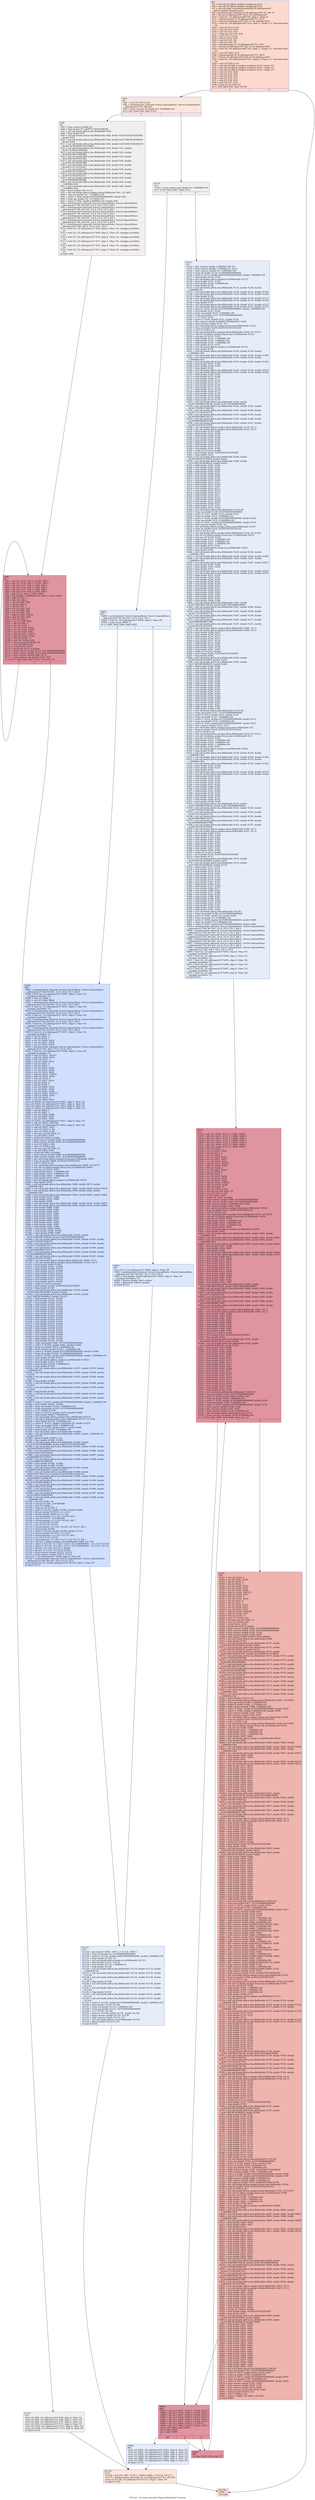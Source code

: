 digraph "CFG for '_Z12rpois_kernelP12hiprandStatePiid' function" {
	label="CFG for '_Z12rpois_kernelP12hiprandStatePiid' function";

	Node0x5f43d40 [shape=record,color="#3d50c3ff", style=filled, fillcolor="#f7ac8e70",label="{%4:\l  %5 = tail call i32 @llvm.amdgcn.workgroup.id.x()\l  %6 = tail call i32 @llvm.amdgcn.workgroup.id.y()\l  %7 = tail call align 4 dereferenceable(64) i8 addrspace(4)*\l... @llvm.amdgcn.dispatch.ptr()\l  %8 = getelementptr inbounds i8, i8 addrspace(4)* %7, i64 12\l  %9 = bitcast i8 addrspace(4)* %8 to i32 addrspace(4)*\l  %10 = load i32, i32 addrspace(4)* %9, align 4, !tbaa !4\l  %11 = getelementptr i8, i8 addrspace(4)* %7, i64 4\l  %12 = bitcast i8 addrspace(4)* %11 to i16 addrspace(4)*\l  %13 = load i16, i16 addrspace(4)* %12, align 4, !range !13, !invariant.load\l... !14\l  %14 = zext i16 %13 to i32\l  %15 = udiv i32 %10, %14\l  %16 = mul i32 %15, %14\l  %17 = icmp ugt i32 %10, %16\l  %18 = zext i1 %17 to i32\l  %19 = add i32 %15, %18\l  %20 = mul i32 %19, %6\l  %21 = add i32 %20, %5\l  %22 = getelementptr i8, i8 addrspace(4)* %7, i64 6\l  %23 = bitcast i8 addrspace(4)* %22 to i16 addrspace(4)*\l  %24 = load i16, i16 addrspace(4)* %23, align 2, !range !13, !invariant.load\l... !14\l  %25 = zext i16 %24 to i32\l  %26 = getelementptr i8, i8 addrspace(4)* %7, i64 8\l  %27 = bitcast i8 addrspace(4)* %26 to i16 addrspace(4)*\l  %28 = load i16, i16 addrspace(4)* %27, align 4, !range !13, !invariant.load\l... !14\l  %29 = zext i16 %28 to i32\l  %30 = tail call i32 @llvm.amdgcn.workitem.id.z(), !range !15\l  %31 = tail call i32 @llvm.amdgcn.workitem.id.y(), !range !15\l  %32 = tail call i32 @llvm.amdgcn.workitem.id.x(), !range !15\l  %33 = mul i32 %21, %29\l  %34 = add i32 %33, %30\l  %35 = mul i32 %34, %25\l  %36 = add i32 %35, %31\l  %37 = mul i32 %36, %14\l  %38 = add i32 %37, %32\l  %39 = icmp slt i32 %38, %2\l  br i1 %39, label %40, label %1158\l|{<s0>T|<s1>F}}"];
	Node0x5f43d40:s0 -> Node0x5f45e00;
	Node0x5f43d40:s1 -> Node0x5f48480;
	Node0x5f45e00 [shape=record,color="#3d50c3ff", style=filled, fillcolor="#f3c7b170",label="{%40:\l40:                                               \l  %41 = sext i32 %38 to i64\l  %42 = getelementptr inbounds %struct.hiprandState, %struct.hiprandState\l... addrspace(1)* %0, i64 %41\l  %43 = fcmp contract olt double %3, 6.400000e+01\l  br i1 %43, label %44, label %119\l|{<s0>T|<s1>F}}"];
	Node0x5f45e00:s0 -> Node0x5f49170;
	Node0x5f45e00:s1 -> Node0x5f49200;
	Node0x5f49170 [shape=record,color="#3d50c3ff", style=filled, fillcolor="#e0dbd870",label="{%44:\l44:                                               \l  %45 = fneg contract double %3\l  %46 = fmul double %3, 0xBFF71547652B82FE\l  %47 = tail call double @llvm.rint.f64(double %46)\l  %48 = fneg double %47\l  %49 = tail call double @llvm.fma.f64(double %48, double 0x3FE62E42FEFA39EF,\l... double %45)\l  %50 = tail call double @llvm.fma.f64(double %48, double 0x3C7ABC9E3B39803F,\l... double %49)\l  %51 = tail call double @llvm.fma.f64(double %50, double 0x3E5ADE156A5DCB37,\l... double 0x3E928AF3FCA7AB0C)\l  %52 = tail call double @llvm.fma.f64(double %50, double %51, double\l... 0x3EC71DEE623FDE64)\l  %53 = tail call double @llvm.fma.f64(double %50, double %52, double\l... 0x3EFA01997C89E6B0)\l  %54 = tail call double @llvm.fma.f64(double %50, double %53, double\l... 0x3F2A01A014761F6E)\l  %55 = tail call double @llvm.fma.f64(double %50, double %54, double\l... 0x3F56C16C1852B7B0)\l  %56 = tail call double @llvm.fma.f64(double %50, double %55, double\l... 0x3F81111111122322)\l  %57 = tail call double @llvm.fma.f64(double %50, double %56, double\l... 0x3FA55555555502A1)\l  %58 = tail call double @llvm.fma.f64(double %50, double %57, double\l... 0x3FC5555555555511)\l  %59 = tail call double @llvm.fma.f64(double %50, double %58, double\l... 0x3FE000000000000B)\l  %60 = tail call double @llvm.fma.f64(double %50, double %59, double\l... 1.000000e+00)\l  %61 = tail call double @llvm.fma.f64(double %50, double %60, double\l... 1.000000e+00)\l  %62 = fptosi double %47 to i32\l  %63 = tail call double @llvm.amdgcn.ldexp.f64(double %61, i32 %62)\l  %64 = fcmp olt double %3, -1.024000e+03\l  %65 = select i1 %64, double 0x7FF0000000000000, double %63\l  %66 = fcmp ogt double %3, 1.075000e+03\l  %67 = select i1 %66, double 0.000000e+00, double %65\l  %68 = getelementptr inbounds %struct.hiprandState, %struct.hiprandState\l... addrspace(1)* %0, i64 %41, i32 0, i32 0, i32 5, i64 0\l  %69 = getelementptr inbounds %struct.hiprandState, %struct.hiprandState\l... addrspace(1)* %0, i64 %41, i32 0, i32 0, i32 5, i64 1\l  %70 = getelementptr inbounds %struct.hiprandState, %struct.hiprandState\l... addrspace(1)* %0, i64 %41, i32 0, i32 0, i32 5, i64 2\l  %71 = getelementptr inbounds %struct.hiprandState, %struct.hiprandState\l... addrspace(1)* %0, i64 %41, i32 0, i32 0, i32 5, i64 3\l  %72 = getelementptr inbounds %struct.hiprandState, %struct.hiprandState\l... addrspace(1)* %0, i64 %41, i32 0, i32 0, i32 5, i64 4\l  %73 = getelementptr inbounds %struct.hiprandState, %struct.hiprandState\l... addrspace(1)* %42, i64 0, i32 0, i32 0, i32 0\l  %74 = load i32, i32 addrspace(1)* %68, align 8, !tbaa !16, !amdgpu.noclobber\l... !14\l  %75 = load i32, i32 addrspace(1)* %69, align 4, !tbaa !16, !amdgpu.noclobber\l... !14\l  %76 = load i32, i32 addrspace(1)* %70, align 8, !tbaa !16, !amdgpu.noclobber\l... !14\l  %77 = load i32, i32 addrspace(1)* %71, align 4, !tbaa !16, !amdgpu.noclobber\l... !14\l  %78 = load i32, i32 addrspace(1)* %72, align 8, !tbaa !16, !amdgpu.noclobber\l... !14\l  %79 = load i32, i32 addrspace(1)* %73, align 8, !tbaa !20, !amdgpu.noclobber\l... !14\l  br label %80\l}"];
	Node0x5f49170 -> Node0x5f4c780;
	Node0x5f4c780 [shape=record,color="#b70d28ff", style=filled, fillcolor="#b70d2870",label="{%80:\l80:                                               \l  %81 = phi i32 [ %79, %44 ], [ %106, %80 ]\l  %82 = phi i32 [ %78, %44 ], [ %105, %80 ]\l  %83 = phi i32 [ %77, %44 ], [ %96, %80 ]\l  %84 = phi i32 [ %76, %44 ], [ %82, %80 ]\l  %85 = phi i32 [ %75, %44 ], [ %83, %80 ]\l  %86 = phi i32 [ %74, %44 ], [ %84, %80 ]\l  %87 = phi i32 [ 0, %44 ], [ %89, %80 ]\l  %88 = phi double [ 1.000000e+00, %44 ], [ %116, %80 ]\l  %89 = add i32 %87, 1\l  %90 = lshr i32 %86, 2\l  %91 = xor i32 %90, %86\l  %92 = shl i32 %82, 4\l  %93 = shl i32 %91, 1\l  %94 = xor i32 %92, %93\l  %95 = xor i32 %94, %82\l  %96 = xor i32 %95, %91\l  %97 = add i32 %81, 362437\l  %98 = add i32 %97, %96\l  %99 = lshr i32 %85, 2\l  %100 = xor i32 %99, %85\l  %101 = shl i32 %96, 4\l  %102 = shl i32 %100, 1\l  %103 = xor i32 %102, %101\l  %104 = xor i32 %103, %100\l  %105 = xor i32 %104, %96\l  %106 = add i32 %81, 724874\l  %107 = add i32 %105, %106\l  %108 = lshr i32 %107, 11\l  %109 = zext i32 %108 to i64\l  %110 = shl nuw nsw i64 %109, 32\l  %111 = zext i32 %98 to i64\l  %112 = or i64 %110, %111\l  %113 = uitofp i64 %112 to double\l  %114 = fmul contract double %113, 0x3CA0000000000000\l  %115 = fadd contract double %114, 0x3CA0000000000000\l  %116 = fmul contract double %88, %115\l  %117 = fcmp contract ogt double %116, %67\l  br i1 %117, label %80, label %118, !llvm.loop !25\l|{<s0>T|<s1>F}}"];
	Node0x5f4c780:s0 -> Node0x5f4c780;
	Node0x5f4c780:s1 -> Node0x5f4e040;
	Node0x5f4e040 [shape=record,color="#3d50c3ff", style=filled, fillcolor="#e0dbd870",label="{%118:\l118:                                              \l  store i32 %84, i32 addrspace(1)* %68, align 8, !tbaa !16\l  store i32 %83, i32 addrspace(1)* %69, align 4, !tbaa !16\l  store i32 %82, i32 addrspace(1)* %70, align 8, !tbaa !16\l  store i32 %96, i32 addrspace(1)* %71, align 4, !tbaa !16\l  store i32 %105, i32 addrspace(1)* %72, align 8, !tbaa !16\l  store i32 %106, i32 addrspace(1)* %73, align 8, !tbaa !20\l  br label %1155\l}"];
	Node0x5f4e040 -> Node0x5f4cea0;
	Node0x5f49200 [shape=record,color="#3d50c3ff", style=filled, fillcolor="#e0dbd870",label="{%119:\l119:                                              \l  %120 = fcmp contract ugt double %3, 4.000000e+03\l  br i1 %120, label %897, label %121\l|{<s0>T|<s1>F}}"];
	Node0x5f49200:s0 -> Node0x5f4ec70;
	Node0x5f49200:s1 -> Node0x5f4ed00;
	Node0x5f4ed00 [shape=record,color="#3d50c3ff", style=filled, fillcolor="#c7d7f070",label="{%121:\l121:                                              \l  %122 = fdiv contract double 3.360000e+00, %3\l  %123 = fsub contract double 7.670000e-01, %122\l  %124 = fmul contract double %3, 3.000000e+00\l  %125 = fcmp olt double %124, 0x1000000000000000\l  %126 = select i1 %125, double 0x4FF0000000000000, double 1.000000e+00\l  %127 = fmul double %124, %126\l  %128 = tail call double @llvm.amdgcn.rsq.f64(double %127)\l  %129 = fmul double %127, %128\l  %130 = fmul double %128, 5.000000e-01\l  %131 = fneg double %130\l  %132 = tail call double @llvm.fma.f64(double %131, double %129, double\l... 5.000000e-01)\l  %133 = tail call double @llvm.fma.f64(double %130, double %132, double %130)\l  %134 = tail call double @llvm.fma.f64(double %129, double %132, double %129)\l  %135 = fneg double %134\l  %136 = tail call double @llvm.fma.f64(double %135, double %134, double %127)\l  %137 = tail call double @llvm.fma.f64(double %136, double %133, double %134)\l  %138 = fneg double %137\l  %139 = tail call double @llvm.fma.f64(double %138, double %137, double %127)\l  %140 = tail call double @llvm.fma.f64(double %139, double %133, double %137)\l  %141 = select i1 %125, double 0x37F0000000000000, double 1.000000e+00\l  %142 = fmul double %141, %140\l  %143 = fcmp oeq double %127, 0.000000e+00\l  %144 = fcmp oeq double %127, 0x7FF0000000000000\l  %145 = or i1 %143, %144\l  %146 = select i1 %145, double %127, double %142\l  %147 = fdiv contract double 0x400921FB54442D18, %146\l  %148 = fmul contract double %147, %3\l  %149 = tail call double @llvm.amdgcn.frexp.mant.f64(double %123)\l  %150 = fcmp olt double %149, 0x3FE5555555555555\l  %151 = zext i1 %150 to i32\l  %152 = tail call double @llvm.amdgcn.ldexp.f64(double %149, i32 %151)\l  %153 = tail call i32 @llvm.amdgcn.frexp.exp.i32.f64(double %123)\l  %154 = sub nsw i32 %153, %151\l  %155 = fadd double %152, -1.000000e+00\l  %156 = fadd double %152, 1.000000e+00\l  %157 = fadd double %156, -1.000000e+00\l  %158 = fsub double %152, %157\l  %159 = tail call double @llvm.amdgcn.rcp.f64(double %156)\l  %160 = fneg double %156\l  %161 = tail call double @llvm.fma.f64(double %160, double %159, double\l... 1.000000e+00)\l  %162 = tail call double @llvm.fma.f64(double %161, double %159, double %159)\l  %163 = tail call double @llvm.fma.f64(double %160, double %162, double\l... 1.000000e+00)\l  %164 = tail call double @llvm.fma.f64(double %163, double %162, double %162)\l  %165 = fmul double %155, %164\l  %166 = fmul double %156, %165\l  %167 = fneg double %166\l  %168 = tail call double @llvm.fma.f64(double %165, double %156, double %167)\l  %169 = tail call double @llvm.fma.f64(double %165, double %158, double %168)\l  %170 = fadd double %166, %169\l  %171 = fsub double %170, %166\l  %172 = fsub double %169, %171\l  %173 = fsub double %155, %170\l  %174 = fsub double %155, %173\l  %175 = fsub double %174, %170\l  %176 = fsub double %175, %172\l  %177 = fadd double %173, %176\l  %178 = fmul double %164, %177\l  %179 = fadd double %165, %178\l  %180 = fsub double %179, %165\l  %181 = fsub double %178, %180\l  %182 = fmul double %179, %179\l  %183 = tail call double @llvm.fma.f64(double %182, double\l... 0x3FC3AB76BF559E2B, double 0x3FC385386B47B09A)\l  %184 = tail call double @llvm.fma.f64(double %182, double %183, double\l... 0x3FC7474DD7F4DF2E)\l  %185 = tail call double @llvm.fma.f64(double %182, double %184, double\l... 0x3FCC71C016291751)\l  %186 = tail call double @llvm.fma.f64(double %182, double %185, double\l... 0x3FD249249B27ACF1)\l  %187 = tail call double @llvm.fma.f64(double %182, double %186, double\l... 0x3FD99999998EF7B6)\l  %188 = tail call double @llvm.fma.f64(double %182, double %187, double\l... 0x3FE5555555555780)\l  %189 = tail call double @llvm.amdgcn.ldexp.f64(double %179, i32 1)\l  %190 = tail call double @llvm.amdgcn.ldexp.f64(double %181, i32 1)\l  %191 = fmul double %179, %182\l  %192 = fmul double %191, %188\l  %193 = fadd double %189, %192\l  %194 = fsub double %193, %189\l  %195 = fsub double %192, %194\l  %196 = fadd double %190, %195\l  %197 = fadd double %193, %196\l  %198 = fsub double %197, %193\l  %199 = fsub double %196, %198\l  %200 = sitofp i32 %154 to double\l  %201 = fmul double %200, 0x3FE62E42FEFA39EF\l  %202 = fneg double %201\l  %203 = tail call double @llvm.fma.f64(double %200, double\l... 0x3FE62E42FEFA39EF, double %202)\l  %204 = tail call double @llvm.fma.f64(double %200, double\l... 0x3C7ABC9E3B39803F, double %203)\l  %205 = fadd double %201, %204\l  %206 = fsub double %205, %201\l  %207 = fsub double %204, %206\l  %208 = fadd double %205, %197\l  %209 = fsub double %208, %205\l  %210 = fsub double %208, %209\l  %211 = fsub double %205, %210\l  %212 = fsub double %197, %209\l  %213 = fadd double %212, %211\l  %214 = fadd double %207, %199\l  %215 = fsub double %214, %207\l  %216 = fsub double %214, %215\l  %217 = fsub double %207, %216\l  %218 = fsub double %199, %215\l  %219 = fadd double %218, %217\l  %220 = fadd double %214, %213\l  %221 = fadd double %208, %220\l  %222 = fsub double %221, %208\l  %223 = fsub double %220, %222\l  %224 = fadd double %219, %223\l  %225 = fadd double %221, %224\l  %226 = tail call double @llvm.fabs.f64(double %123) #3\l  %227 = fcmp oeq double %226, 0x7FF0000000000000\l  %228 = select i1 %227, double %123, double %225\l  %229 = fcmp olt double %123, 0.000000e+00\l  %230 = select i1 %229, double 0x7FF8000000000000, double %228\l  %231 = fcmp oeq double %123, 0.000000e+00\l  %232 = select i1 %231, double 0xFFF0000000000000, double %230\l  %233 = fsub contract double %232, %3\l  %234 = tail call double @llvm.amdgcn.frexp.mant.f64(double %147)\l  %235 = fcmp olt double %234, 0x3FE5555555555555\l  %236 = zext i1 %235 to i32\l  %237 = tail call double @llvm.amdgcn.ldexp.f64(double %234, i32 %236)\l  %238 = tail call i32 @llvm.amdgcn.frexp.exp.i32.f64(double %147)\l  %239 = sub nsw i32 %238, %236\l  %240 = fadd double %237, -1.000000e+00\l  %241 = fadd double %237, 1.000000e+00\l  %242 = fadd double %241, -1.000000e+00\l  %243 = fsub double %237, %242\l  %244 = tail call double @llvm.amdgcn.rcp.f64(double %241)\l  %245 = fneg double %241\l  %246 = tail call double @llvm.fma.f64(double %245, double %244, double\l... 1.000000e+00)\l  %247 = tail call double @llvm.fma.f64(double %246, double %244, double %244)\l  %248 = tail call double @llvm.fma.f64(double %245, double %247, double\l... 1.000000e+00)\l  %249 = tail call double @llvm.fma.f64(double %248, double %247, double %247)\l  %250 = fmul double %240, %249\l  %251 = fmul double %241, %250\l  %252 = fneg double %251\l  %253 = tail call double @llvm.fma.f64(double %250, double %241, double %252)\l  %254 = tail call double @llvm.fma.f64(double %250, double %243, double %253)\l  %255 = fadd double %251, %254\l  %256 = fsub double %255, %251\l  %257 = fsub double %254, %256\l  %258 = fsub double %240, %255\l  %259 = fsub double %240, %258\l  %260 = fsub double %259, %255\l  %261 = fsub double %260, %257\l  %262 = fadd double %258, %261\l  %263 = fmul double %249, %262\l  %264 = fadd double %250, %263\l  %265 = fsub double %264, %250\l  %266 = fsub double %263, %265\l  %267 = fmul double %264, %264\l  %268 = tail call double @llvm.fma.f64(double %267, double\l... 0x3FC3AB76BF559E2B, double 0x3FC385386B47B09A)\l  %269 = tail call double @llvm.fma.f64(double %267, double %268, double\l... 0x3FC7474DD7F4DF2E)\l  %270 = tail call double @llvm.fma.f64(double %267, double %269, double\l... 0x3FCC71C016291751)\l  %271 = tail call double @llvm.fma.f64(double %267, double %270, double\l... 0x3FD249249B27ACF1)\l  %272 = tail call double @llvm.fma.f64(double %267, double %271, double\l... 0x3FD99999998EF7B6)\l  %273 = tail call double @llvm.fma.f64(double %267, double %272, double\l... 0x3FE5555555555780)\l  %274 = tail call double @llvm.amdgcn.ldexp.f64(double %264, i32 1)\l  %275 = tail call double @llvm.amdgcn.ldexp.f64(double %266, i32 1)\l  %276 = fmul double %264, %267\l  %277 = fmul double %276, %273\l  %278 = fadd double %274, %277\l  %279 = fsub double %278, %274\l  %280 = fsub double %277, %279\l  %281 = fadd double %275, %280\l  %282 = fadd double %278, %281\l  %283 = fsub double %282, %278\l  %284 = fsub double %281, %283\l  %285 = sitofp i32 %239 to double\l  %286 = fmul double %285, 0x3FE62E42FEFA39EF\l  %287 = fneg double %286\l  %288 = tail call double @llvm.fma.f64(double %285, double\l... 0x3FE62E42FEFA39EF, double %287)\l  %289 = tail call double @llvm.fma.f64(double %285, double\l... 0x3C7ABC9E3B39803F, double %288)\l  %290 = fadd double %286, %289\l  %291 = fsub double %290, %286\l  %292 = fsub double %289, %291\l  %293 = fadd double %290, %282\l  %294 = fsub double %293, %290\l  %295 = fsub double %293, %294\l  %296 = fsub double %290, %295\l  %297 = fsub double %282, %294\l  %298 = fadd double %297, %296\l  %299 = fadd double %292, %284\l  %300 = fsub double %299, %292\l  %301 = fsub double %299, %300\l  %302 = fsub double %292, %301\l  %303 = fsub double %284, %300\l  %304 = fadd double %303, %302\l  %305 = fadd double %299, %298\l  %306 = fadd double %293, %305\l  %307 = fsub double %306, %293\l  %308 = fsub double %305, %307\l  %309 = fadd double %304, %308\l  %310 = fadd double %306, %309\l  %311 = tail call double @llvm.fabs.f64(double %147) #3\l  %312 = fcmp oeq double %311, 0x7FF0000000000000\l  %313 = select i1 %312, double %147, double %310\l  %314 = fcmp olt double %147, 0.000000e+00\l  %315 = select i1 %314, double 0x7FF8000000000000, double %313\l  %316 = fcmp oeq double %147, 0.000000e+00\l  %317 = select i1 %316, double 0xFFF0000000000000, double %315\l  %318 = fsub contract double %233, %317\l  %319 = tail call double @llvm.amdgcn.frexp.mant.f64(double %3)\l  %320 = fcmp olt double %319, 0x3FE5555555555555\l  %321 = zext i1 %320 to i32\l  %322 = tail call double @llvm.amdgcn.ldexp.f64(double %319, i32 %321)\l  %323 = tail call i32 @llvm.amdgcn.frexp.exp.i32.f64(double %3)\l  %324 = sub nsw i32 %323, %321\l  %325 = fadd double %322, -1.000000e+00\l  %326 = fadd double %322, 1.000000e+00\l  %327 = fadd double %326, -1.000000e+00\l  %328 = fsub double %322, %327\l  %329 = tail call double @llvm.amdgcn.rcp.f64(double %326)\l  %330 = fneg double %326\l  %331 = tail call double @llvm.fma.f64(double %330, double %329, double\l... 1.000000e+00)\l  %332 = tail call double @llvm.fma.f64(double %331, double %329, double %329)\l  %333 = tail call double @llvm.fma.f64(double %330, double %332, double\l... 1.000000e+00)\l  %334 = tail call double @llvm.fma.f64(double %333, double %332, double %332)\l  %335 = fmul double %325, %334\l  %336 = fmul double %326, %335\l  %337 = fneg double %336\l  %338 = tail call double @llvm.fma.f64(double %335, double %326, double %337)\l  %339 = tail call double @llvm.fma.f64(double %335, double %328, double %338)\l  %340 = fadd double %336, %339\l  %341 = fsub double %340, %336\l  %342 = fsub double %339, %341\l  %343 = fsub double %325, %340\l  %344 = fsub double %325, %343\l  %345 = fsub double %344, %340\l  %346 = fsub double %345, %342\l  %347 = fadd double %343, %346\l  %348 = fmul double %334, %347\l  %349 = fadd double %335, %348\l  %350 = fsub double %349, %335\l  %351 = fsub double %348, %350\l  %352 = fmul double %349, %349\l  %353 = tail call double @llvm.fma.f64(double %352, double\l... 0x3FC3AB76BF559E2B, double 0x3FC385386B47B09A)\l  %354 = tail call double @llvm.fma.f64(double %352, double %353, double\l... 0x3FC7474DD7F4DF2E)\l  %355 = tail call double @llvm.fma.f64(double %352, double %354, double\l... 0x3FCC71C016291751)\l  %356 = tail call double @llvm.fma.f64(double %352, double %355, double\l... 0x3FD249249B27ACF1)\l  %357 = tail call double @llvm.fma.f64(double %352, double %356, double\l... 0x3FD99999998EF7B6)\l  %358 = tail call double @llvm.fma.f64(double %352, double %357, double\l... 0x3FE5555555555780)\l  %359 = tail call double @llvm.amdgcn.ldexp.f64(double %349, i32 1)\l  %360 = tail call double @llvm.amdgcn.ldexp.f64(double %351, i32 1)\l  %361 = fmul double %349, %352\l  %362 = fmul double %361, %358\l  %363 = fadd double %359, %362\l  %364 = fsub double %363, %359\l  %365 = fsub double %362, %364\l  %366 = fadd double %360, %365\l  %367 = fadd double %363, %366\l  %368 = fsub double %367, %363\l  %369 = fsub double %366, %368\l  %370 = sitofp i32 %324 to double\l  %371 = fmul double %370, 0x3FE62E42FEFA39EF\l  %372 = fneg double %371\l  %373 = tail call double @llvm.fma.f64(double %370, double\l... 0x3FE62E42FEFA39EF, double %372)\l  %374 = tail call double @llvm.fma.f64(double %370, double\l... 0x3C7ABC9E3B39803F, double %373)\l  %375 = fadd double %371, %374\l  %376 = fsub double %375, %371\l  %377 = fsub double %374, %376\l  %378 = fadd double %375, %367\l  %379 = fsub double %378, %375\l  %380 = fsub double %378, %379\l  %381 = fsub double %375, %380\l  %382 = fsub double %367, %379\l  %383 = fadd double %382, %381\l  %384 = fadd double %377, %369\l  %385 = fsub double %384, %377\l  %386 = fsub double %384, %385\l  %387 = fsub double %377, %386\l  %388 = fsub double %369, %385\l  %389 = fadd double %388, %387\l  %390 = fadd double %384, %383\l  %391 = fadd double %378, %390\l  %392 = fsub double %391, %378\l  %393 = fsub double %390, %392\l  %394 = fadd double %389, %393\l  %395 = fadd double %391, %394\l  %396 = tail call double @llvm.fabs.f64(double %3) #3\l  %397 = fcmp oeq double %396, 0x7FF0000000000000\l  %398 = select i1 %397, double %3, double %395\l  %399 = fcmp olt double %3, 0.000000e+00\l  %400 = select i1 %399, double 0x7FF8000000000000, double %398\l  %401 = fcmp oeq double %3, 0.000000e+00\l  %402 = select i1 %401, double 0xFFF0000000000000, double %400\l  %403 = getelementptr inbounds %struct.hiprandState, %struct.hiprandState\l... addrspace(1)* %0, i64 %41, i32 0, i32 0, i32 5, i64 0\l  %404 = getelementptr inbounds %struct.hiprandState, %struct.hiprandState\l... addrspace(1)* %0, i64 %41, i32 0, i32 0, i32 5, i64 1\l  %405 = getelementptr inbounds %struct.hiprandState, %struct.hiprandState\l... addrspace(1)* %0, i64 %41, i32 0, i32 0, i32 5, i64 2\l  %406 = getelementptr inbounds %struct.hiprandState, %struct.hiprandState\l... addrspace(1)* %0, i64 %41, i32 0, i32 0, i32 5, i64 3\l  %407 = getelementptr inbounds %struct.hiprandState, %struct.hiprandState\l... addrspace(1)* %0, i64 %41, i32 0, i32 0, i32 5, i64 4\l  %408 = getelementptr inbounds %struct.hiprandState, %struct.hiprandState\l... addrspace(1)* %42, i64 0, i32 0, i32 0, i32 0\l  %409 = load i32, i32 addrspace(1)* %403, align 8, !tbaa !16,\l... !amdgpu.noclobber !14\l  %410 = load i32, i32 addrspace(1)* %404, align 4, !tbaa !16,\l... !amdgpu.noclobber !14\l  %411 = load i32, i32 addrspace(1)* %405, align 8, !tbaa !16,\l... !amdgpu.noclobber !14\l  %412 = load i32, i32 addrspace(1)* %406, align 4, !tbaa !16,\l... !amdgpu.noclobber !14\l  %413 = load i32, i32 addrspace(1)* %407, align 8, !tbaa !16,\l... !amdgpu.noclobber !14\l  %414 = load i32, i32 addrspace(1)* %408, align 8, !tbaa !20,\l... !amdgpu.noclobber !14\l  br label %415\l}"];
	Node0x5f4ed00 -> Node0x5f5d5b0;
	Node0x5f5d5b0 [shape=record,color="#b70d28ff", style=filled, fillcolor="#b70d2870",label="{%415:\l415:                                              \l  %416 = phi i32 [ %414, %121 ], [ %887, %895 ]\l  %417 = phi i32 [ %413, %121 ], [ %888, %895 ]\l  %418 = phi i32 [ %412, %121 ], [ %889, %895 ]\l  %419 = phi i32 [ %411, %121 ], [ %890, %895 ]\l  %420 = phi i32 [ %410, %121 ], [ %891, %895 ]\l  %421 = phi i32 [ %409, %121 ], [ %892, %895 ]\l  %422 = phi i32 [ undef, %121 ], [ %894, %895 ]\l  %423 = lshr i32 %421, 2\l  %424 = xor i32 %423, %421\l  %425 = shl i32 %417, 4\l  %426 = shl i32 %424, 1\l  %427 = xor i32 %425, %426\l  %428 = xor i32 %427, %417\l  %429 = xor i32 %428, %424\l  %430 = add i32 %416, 362437\l  %431 = add i32 %430, %429\l  %432 = lshr i32 %420, 2\l  %433 = xor i32 %432, %420\l  %434 = shl i32 %429, 4\l  %435 = shl i32 %433, 1\l  %436 = xor i32 %435, %434\l  %437 = xor i32 %436, %433\l  %438 = xor i32 %437, %429\l  %439 = add i32 %416, 724874\l  %440 = add i32 %438, %439\l  %441 = lshr i32 %440, 11\l  %442 = zext i32 %441 to i64\l  %443 = shl nuw nsw i64 %442, 32\l  %444 = zext i32 %431 to i64\l  %445 = or i64 %443, %444\l  %446 = uitofp i64 %445 to double\l  %447 = fmul contract double %446, 0x3CA0000000000000\l  %448 = fadd contract double %447, 0x3CA0000000000000\l  %449 = fsub contract double 1.000000e+00, %448\l  %450 = fdiv contract double %449, %448\l  %451 = tail call double @llvm.amdgcn.frexp.mant.f64(double %450)\l  %452 = fcmp olt double %451, 0x3FE5555555555555\l  %453 = zext i1 %452 to i32\l  %454 = tail call double @llvm.amdgcn.ldexp.f64(double %451, i32 %453)\l  %455 = tail call i32 @llvm.amdgcn.frexp.exp.i32.f64(double %450)\l  %456 = sub nsw i32 %455, %453\l  %457 = fadd double %454, -1.000000e+00\l  %458 = fadd double %454, 1.000000e+00\l  %459 = fadd double %458, -1.000000e+00\l  %460 = fsub double %454, %459\l  %461 = tail call double @llvm.amdgcn.rcp.f64(double %458)\l  %462 = fneg double %458\l  %463 = tail call double @llvm.fma.f64(double %462, double %461, double\l... 1.000000e+00)\l  %464 = tail call double @llvm.fma.f64(double %463, double %461, double %461)\l  %465 = tail call double @llvm.fma.f64(double %462, double %464, double\l... 1.000000e+00)\l  %466 = tail call double @llvm.fma.f64(double %465, double %464, double %464)\l  %467 = fmul double %457, %466\l  %468 = fmul double %458, %467\l  %469 = fneg double %468\l  %470 = tail call double @llvm.fma.f64(double %467, double %458, double %469)\l  %471 = tail call double @llvm.fma.f64(double %467, double %460, double %470)\l  %472 = fadd double %468, %471\l  %473 = fsub double %472, %468\l  %474 = fsub double %471, %473\l  %475 = fsub double %457, %472\l  %476 = fsub double %457, %475\l  %477 = fsub double %476, %472\l  %478 = fsub double %477, %474\l  %479 = fadd double %475, %478\l  %480 = fmul double %466, %479\l  %481 = fadd double %467, %480\l  %482 = fsub double %481, %467\l  %483 = fsub double %480, %482\l  %484 = fmul double %481, %481\l  %485 = tail call double @llvm.fma.f64(double %484, double\l... 0x3FC3AB76BF559E2B, double 0x3FC385386B47B09A)\l  %486 = tail call double @llvm.fma.f64(double %484, double %485, double\l... 0x3FC7474DD7F4DF2E)\l  %487 = tail call double @llvm.fma.f64(double %484, double %486, double\l... 0x3FCC71C016291751)\l  %488 = tail call double @llvm.fma.f64(double %484, double %487, double\l... 0x3FD249249B27ACF1)\l  %489 = tail call double @llvm.fma.f64(double %484, double %488, double\l... 0x3FD99999998EF7B6)\l  %490 = tail call double @llvm.fma.f64(double %484, double %489, double\l... 0x3FE5555555555780)\l  %491 = tail call double @llvm.amdgcn.ldexp.f64(double %481, i32 1)\l  %492 = tail call double @llvm.amdgcn.ldexp.f64(double %483, i32 1)\l  %493 = fmul double %481, %484\l  %494 = fmul double %493, %490\l  %495 = fadd double %491, %494\l  %496 = fsub double %495, %491\l  %497 = fsub double %494, %496\l  %498 = fadd double %492, %497\l  %499 = fadd double %495, %498\l  %500 = fsub double %499, %495\l  %501 = fsub double %498, %500\l  %502 = sitofp i32 %456 to double\l  %503 = fmul double %502, 0x3FE62E42FEFA39EF\l  %504 = fneg double %503\l  %505 = tail call double @llvm.fma.f64(double %502, double\l... 0x3FE62E42FEFA39EF, double %504)\l  %506 = tail call double @llvm.fma.f64(double %502, double\l... 0x3C7ABC9E3B39803F, double %505)\l  %507 = fadd double %503, %506\l  %508 = fsub double %507, %503\l  %509 = fsub double %506, %508\l  %510 = fadd double %507, %499\l  %511 = fsub double %510, %507\l  %512 = fsub double %510, %511\l  %513 = fsub double %507, %512\l  %514 = fsub double %499, %511\l  %515 = fadd double %514, %513\l  %516 = fadd double %509, %501\l  %517 = fsub double %516, %509\l  %518 = fsub double %516, %517\l  %519 = fsub double %509, %518\l  %520 = fsub double %501, %517\l  %521 = fadd double %520, %519\l  %522 = fadd double %516, %515\l  %523 = fadd double %510, %522\l  %524 = fsub double %523, %510\l  %525 = fsub double %522, %524\l  %526 = fadd double %521, %525\l  %527 = fadd double %523, %526\l  %528 = tail call double @llvm.fabs.f64(double %450) #3\l  %529 = fcmp oeq double %528, 0x7FF0000000000000\l  %530 = select i1 %529, double %450, double %527\l  %531 = fcmp olt double %450, 0.000000e+00\l  %532 = select i1 %531, double 0x7FF8000000000000, double %530\l  %533 = fcmp oeq double %450, 0.000000e+00\l  %534 = select i1 %533, double 0xFFF0000000000000, double %532\l  %535 = fsub contract double %148, %534\l  %536 = fdiv contract double %535, %147\l  %537 = fadd contract double %536, 5.000000e-01\l  %538 = tail call double @llvm.floor.f64(double %537)\l  %539 = fcmp contract olt double %538, 0.000000e+00\l  br i1 %539, label %886, label %540, !llvm.loop !27\l|{<s0>T|<s1>F}}"];
	Node0x5f5d5b0:s0 -> Node0x5f64160;
	Node0x5f5d5b0:s1 -> Node0x5f641f0;
	Node0x5f641f0 [shape=record,color="#3d50c3ff", style=filled, fillcolor="#d8564670",label="{%540:\l540:                                              \l  %541 = lshr i32 %419, 2\l  %542 = xor i32 %541, %419\l  %543 = shl i32 %438, 4\l  %544 = shl i32 %542, 1\l  %545 = xor i32 %544, %543\l  %546 = xor i32 %545, %542\l  %547 = xor i32 %546, %438\l  %548 = add i32 %416, 1087311\l  %549 = add i32 %548, %547\l  %550 = lshr i32 %418, 2\l  %551 = xor i32 %550, %418\l  %552 = shl i32 %547, 4\l  %553 = shl i32 %551, 1\l  %554 = xor i32 %553, %552\l  %555 = xor i32 %554, %551\l  %556 = xor i32 %555, %547\l  %557 = add i32 %416, 1449748\l  %558 = add i32 %556, %557\l  %559 = lshr i32 %558, 11\l  %560 = zext i32 %559 to i64\l  %561 = shl nuw nsw i64 %560, 32\l  %562 = zext i32 %549 to i64\l  %563 = or i64 %561, %562\l  %564 = uitofp i64 %563 to double\l  %565 = fmul contract double %564, 0x3CA0000000000000\l  %566 = fadd contract double %565, 0x3CA0000000000000\l  %567 = fmul contract double %147, %536\l  %568 = fsub contract double %148, %567\l  %569 = fmul double %568, 0x3FF71547652B82FE\l  %570 = tail call double @llvm.rint.f64(double %569)\l  %571 = fneg double %570\l  %572 = tail call double @llvm.fma.f64(double %571, double\l... 0x3FE62E42FEFA39EF, double %568)\l  %573 = tail call double @llvm.fma.f64(double %571, double\l... 0x3C7ABC9E3B39803F, double %572)\l  %574 = tail call double @llvm.fma.f64(double %573, double\l... 0x3E5ADE156A5DCB37, double 0x3E928AF3FCA7AB0C)\l  %575 = tail call double @llvm.fma.f64(double %573, double %574, double\l... 0x3EC71DEE623FDE64)\l  %576 = tail call double @llvm.fma.f64(double %573, double %575, double\l... 0x3EFA01997C89E6B0)\l  %577 = tail call double @llvm.fma.f64(double %573, double %576, double\l... 0x3F2A01A014761F6E)\l  %578 = tail call double @llvm.fma.f64(double %573, double %577, double\l... 0x3F56C16C1852B7B0)\l  %579 = tail call double @llvm.fma.f64(double %573, double %578, double\l... 0x3F81111111122322)\l  %580 = tail call double @llvm.fma.f64(double %573, double %579, double\l... 0x3FA55555555502A1)\l  %581 = tail call double @llvm.fma.f64(double %573, double %580, double\l... 0x3FC5555555555511)\l  %582 = tail call double @llvm.fma.f64(double %573, double %581, double\l... 0x3FE000000000000B)\l  %583 = tail call double @llvm.fma.f64(double %573, double %582, double\l... 1.000000e+00)\l  %584 = tail call double @llvm.fma.f64(double %573, double %583, double\l... 1.000000e+00)\l  %585 = fptosi double %570 to i32\l  %586 = tail call double @llvm.amdgcn.ldexp.f64(double %584, i32 %585)\l  %587 = fcmp ogt double %568, 1.024000e+03\l  %588 = fcmp olt double %568, -1.075000e+03\l  %589 = fadd contract double %586, 1.000000e+00\l  %590 = select i1 %587, double 0x7FF0000000000000, double %589\l  %591 = select i1 %588, double 1.000000e+00, double %590\l  %592 = fmul contract double %591, %591\l  %593 = fdiv contract double %566, %592\l  %594 = tail call double @llvm.amdgcn.frexp.mant.f64(double %593)\l  %595 = fcmp olt double %594, 0x3FE5555555555555\l  %596 = zext i1 %595 to i32\l  %597 = tail call double @llvm.amdgcn.ldexp.f64(double %594, i32 %596)\l  %598 = tail call i32 @llvm.amdgcn.frexp.exp.i32.f64(double %593)\l  %599 = sub nsw i32 %598, %596\l  %600 = fadd double %597, -1.000000e+00\l  %601 = fadd double %597, 1.000000e+00\l  %602 = fadd double %601, -1.000000e+00\l  %603 = fsub double %597, %602\l  %604 = tail call double @llvm.amdgcn.rcp.f64(double %601)\l  %605 = fneg double %601\l  %606 = tail call double @llvm.fma.f64(double %605, double %604, double\l... 1.000000e+00)\l  %607 = tail call double @llvm.fma.f64(double %606, double %604, double %604)\l  %608 = tail call double @llvm.fma.f64(double %605, double %607, double\l... 1.000000e+00)\l  %609 = tail call double @llvm.fma.f64(double %608, double %607, double %607)\l  %610 = fmul double %600, %609\l  %611 = fmul double %601, %610\l  %612 = fneg double %611\l  %613 = tail call double @llvm.fma.f64(double %610, double %601, double %612)\l  %614 = tail call double @llvm.fma.f64(double %610, double %603, double %613)\l  %615 = fadd double %611, %614\l  %616 = fsub double %615, %611\l  %617 = fsub double %614, %616\l  %618 = fsub double %600, %615\l  %619 = fsub double %600, %618\l  %620 = fsub double %619, %615\l  %621 = fsub double %620, %617\l  %622 = fadd double %618, %621\l  %623 = fmul double %609, %622\l  %624 = fadd double %610, %623\l  %625 = fsub double %624, %610\l  %626 = fsub double %623, %625\l  %627 = fmul double %624, %624\l  %628 = tail call double @llvm.fma.f64(double %627, double\l... 0x3FC3AB76BF559E2B, double 0x3FC385386B47B09A)\l  %629 = tail call double @llvm.fma.f64(double %627, double %628, double\l... 0x3FC7474DD7F4DF2E)\l  %630 = tail call double @llvm.fma.f64(double %627, double %629, double\l... 0x3FCC71C016291751)\l  %631 = tail call double @llvm.fma.f64(double %627, double %630, double\l... 0x3FD249249B27ACF1)\l  %632 = tail call double @llvm.fma.f64(double %627, double %631, double\l... 0x3FD99999998EF7B6)\l  %633 = tail call double @llvm.fma.f64(double %627, double %632, double\l... 0x3FE5555555555780)\l  %634 = tail call double @llvm.amdgcn.ldexp.f64(double %624, i32 1)\l  %635 = tail call double @llvm.amdgcn.ldexp.f64(double %626, i32 1)\l  %636 = fmul double %624, %627\l  %637 = fmul double %636, %633\l  %638 = fadd double %634, %637\l  %639 = fsub double %638, %634\l  %640 = fsub double %637, %639\l  %641 = fadd double %635, %640\l  %642 = fadd double %638, %641\l  %643 = fsub double %642, %638\l  %644 = fsub double %641, %643\l  %645 = sitofp i32 %599 to double\l  %646 = fmul double %645, 0x3FE62E42FEFA39EF\l  %647 = fneg double %646\l  %648 = tail call double @llvm.fma.f64(double %645, double\l... 0x3FE62E42FEFA39EF, double %647)\l  %649 = tail call double @llvm.fma.f64(double %645, double\l... 0x3C7ABC9E3B39803F, double %648)\l  %650 = fadd double %646, %649\l  %651 = fsub double %650, %646\l  %652 = fsub double %649, %651\l  %653 = fadd double %650, %642\l  %654 = fsub double %653, %650\l  %655 = fsub double %653, %654\l  %656 = fsub double %650, %655\l  %657 = fsub double %642, %654\l  %658 = fadd double %657, %656\l  %659 = fadd double %652, %644\l  %660 = fsub double %659, %652\l  %661 = fsub double %659, %660\l  %662 = fsub double %652, %661\l  %663 = fsub double %644, %660\l  %664 = fadd double %663, %662\l  %665 = fadd double %659, %658\l  %666 = fadd double %653, %665\l  %667 = fsub double %666, %653\l  %668 = fsub double %665, %667\l  %669 = fadd double %664, %668\l  %670 = fadd double %666, %669\l  %671 = tail call double @llvm.fabs.f64(double %593) #3\l  %672 = fcmp oeq double %671, 0x7FF0000000000000\l  %673 = select i1 %672, double %593, double %670\l  %674 = fcmp oeq double %593, 0.000000e+00\l  %675 = select i1 %674, double 0xFFF0000000000000, double %673\l  %676 = fadd contract double %568, %675\l  %677 = fmul contract double %402, %538\l  %678 = fadd contract double %318, %677\l  %679 = fadd contract double %538, 1.000000e+00\l  %680 = fadd contract double %679, -1.000000e+00\l  %681 = fadd contract double %680, 8.000000e+00\l  %682 = fdiv contract double 0x3E8435508F3FAEEF, %681\l  %683 = fadd contract double %682, 0.000000e+00\l  %684 = fadd contract double %680, 7.000000e+00\l  %685 = fdiv contract double 0x3EE4F0514E4E324F, %684\l  %686 = fadd contract double %685, %683\l  %687 = fadd contract double %680, 6.000000e+00\l  %688 = fdiv contract double 0x3FC1BCB2992B2855, %687\l  %689 = fsub contract double %686, %688\l  %690 = fadd contract double %680, 5.000000e+00\l  %691 = fdiv contract double 0x402903C27F8B9C81, %690\l  %692 = fadd contract double %691, %689\l  %693 = fadd contract double %680, 4.000000e+00\l  %694 = fdiv contract double 0x406613AE51A32F5D, %693\l  %695 = fsub contract double %692, %694\l  %696 = fadd contract double %680, 3.000000e+00\l  %697 = fdiv contract double 0x40881A9661D3B4D8, %696\l  %698 = fadd contract double %697, %695\l  %699 = fadd contract double %680, 2.000000e+00\l  %700 = fdiv contract double 0x4093AC8E8ED4171B, %699\l  %701 = fsub contract double %698, %700\l  %702 = fadd contract double %680, 1.000000e+00\l  %703 = fdiv contract double 0x40852429B6C30B05, %702\l  %704 = fadd contract double %703, %701\l  %705 = fadd contract double %704, 0x3FEFFFFFFFFFF950\l  %706 = tail call double @llvm.amdgcn.frexp.mant.f64(double %705)\l  %707 = fcmp olt double %706, 0x3FE5555555555555\l  %708 = zext i1 %707 to i32\l  %709 = tail call double @llvm.amdgcn.ldexp.f64(double %706, i32 %708)\l  %710 = tail call i32 @llvm.amdgcn.frexp.exp.i32.f64(double %705)\l  %711 = sub nsw i32 %710, %708\l  %712 = fadd double %709, -1.000000e+00\l  %713 = fadd double %709, 1.000000e+00\l  %714 = fadd double %713, -1.000000e+00\l  %715 = fsub double %709, %714\l  %716 = tail call double @llvm.amdgcn.rcp.f64(double %713)\l  %717 = fneg double %713\l  %718 = tail call double @llvm.fma.f64(double %717, double %716, double\l... 1.000000e+00)\l  %719 = tail call double @llvm.fma.f64(double %718, double %716, double %716)\l  %720 = tail call double @llvm.fma.f64(double %717, double %719, double\l... 1.000000e+00)\l  %721 = tail call double @llvm.fma.f64(double %720, double %719, double %719)\l  %722 = fmul double %712, %721\l  %723 = fmul double %713, %722\l  %724 = fneg double %723\l  %725 = tail call double @llvm.fma.f64(double %722, double %713, double %724)\l  %726 = tail call double @llvm.fma.f64(double %722, double %715, double %725)\l  %727 = fadd double %723, %726\l  %728 = fsub double %727, %723\l  %729 = fsub double %726, %728\l  %730 = fsub double %712, %727\l  %731 = fsub double %712, %730\l  %732 = fsub double %731, %727\l  %733 = fsub double %732, %729\l  %734 = fadd double %730, %733\l  %735 = fmul double %721, %734\l  %736 = fadd double %722, %735\l  %737 = fsub double %736, %722\l  %738 = fsub double %735, %737\l  %739 = fmul double %736, %736\l  %740 = tail call double @llvm.fma.f64(double %739, double\l... 0x3FC3AB76BF559E2B, double 0x3FC385386B47B09A)\l  %741 = tail call double @llvm.fma.f64(double %739, double %740, double\l... 0x3FC7474DD7F4DF2E)\l  %742 = tail call double @llvm.fma.f64(double %739, double %741, double\l... 0x3FCC71C016291751)\l  %743 = tail call double @llvm.fma.f64(double %739, double %742, double\l... 0x3FD249249B27ACF1)\l  %744 = tail call double @llvm.fma.f64(double %739, double %743, double\l... 0x3FD99999998EF7B6)\l  %745 = tail call double @llvm.fma.f64(double %739, double %744, double\l... 0x3FE5555555555780)\l  %746 = tail call double @llvm.amdgcn.ldexp.f64(double %736, i32 1)\l  %747 = tail call double @llvm.amdgcn.ldexp.f64(double %738, i32 1)\l  %748 = fmul double %736, %739\l  %749 = fmul double %748, %745\l  %750 = fadd double %746, %749\l  %751 = fsub double %750, %746\l  %752 = fsub double %749, %751\l  %753 = fadd double %747, %752\l  %754 = fadd double %750, %753\l  %755 = fsub double %754, %750\l  %756 = fsub double %753, %755\l  %757 = sitofp i32 %711 to double\l  %758 = fmul double %757, 0x3FE62E42FEFA39EF\l  %759 = fneg double %758\l  %760 = tail call double @llvm.fma.f64(double %757, double\l... 0x3FE62E42FEFA39EF, double %759)\l  %761 = tail call double @llvm.fma.f64(double %757, double\l... 0x3C7ABC9E3B39803F, double %760)\l  %762 = fadd double %758, %761\l  %763 = fsub double %762, %758\l  %764 = fsub double %761, %763\l  %765 = fadd double %762, %754\l  %766 = fsub double %765, %762\l  %767 = fsub double %765, %766\l  %768 = fsub double %762, %767\l  %769 = fsub double %754, %766\l  %770 = fadd double %769, %768\l  %771 = fadd double %764, %756\l  %772 = fsub double %771, %764\l  %773 = fsub double %771, %772\l  %774 = fsub double %764, %773\l  %775 = fsub double %756, %772\l  %776 = fadd double %775, %774\l  %777 = fadd double %771, %770\l  %778 = fadd double %765, %777\l  %779 = fsub double %778, %765\l  %780 = fsub double %777, %779\l  %781 = fadd double %776, %780\l  %782 = fadd double %778, %781\l  %783 = tail call double @llvm.fabs.f64(double %705) #3\l  %784 = fcmp oeq double %783, 0x7FF0000000000000\l  %785 = select i1 %784, double %705, double %782\l  %786 = fcmp olt double %705, 0.000000e+00\l  %787 = fcmp oeq double %705, 0.000000e+00\l  %788 = fadd contract double %785, 0x3FED67F1C864BEB5\l  %789 = fadd contract double %788, -7.000000e+00\l  %790 = select i1 %786, double 0x7FF8000000000000, double %789\l  %791 = select i1 %787, double 0xFFF0000000000000, double %790\l  %792 = fadd contract double %680, 5.000000e-01\l  %793 = fadd contract double %684, 5.000000e-01\l  %794 = fdiv contract double %793, 0x4005BF0A8B145769\l  %795 = tail call double @llvm.amdgcn.frexp.mant.f64(double %794)\l  %796 = fcmp olt double %795, 0x3FE5555555555555\l  %797 = zext i1 %796 to i32\l  %798 = tail call double @llvm.amdgcn.ldexp.f64(double %795, i32 %797)\l  %799 = tail call i32 @llvm.amdgcn.frexp.exp.i32.f64(double %794)\l  %800 = sub nsw i32 %799, %797\l  %801 = fadd double %798, -1.000000e+00\l  %802 = fadd double %798, 1.000000e+00\l  %803 = fadd double %802, -1.000000e+00\l  %804 = fsub double %798, %803\l  %805 = tail call double @llvm.amdgcn.rcp.f64(double %802)\l  %806 = fneg double %802\l  %807 = tail call double @llvm.fma.f64(double %806, double %805, double\l... 1.000000e+00)\l  %808 = tail call double @llvm.fma.f64(double %807, double %805, double %805)\l  %809 = tail call double @llvm.fma.f64(double %806, double %808, double\l... 1.000000e+00)\l  %810 = tail call double @llvm.fma.f64(double %809, double %808, double %808)\l  %811 = fmul double %801, %810\l  %812 = fmul double %802, %811\l  %813 = fneg double %812\l  %814 = tail call double @llvm.fma.f64(double %811, double %802, double %813)\l  %815 = tail call double @llvm.fma.f64(double %811, double %804, double %814)\l  %816 = fadd double %812, %815\l  %817 = fsub double %816, %812\l  %818 = fsub double %815, %817\l  %819 = fsub double %801, %816\l  %820 = fsub double %801, %819\l  %821 = fsub double %820, %816\l  %822 = fsub double %821, %818\l  %823 = fadd double %819, %822\l  %824 = fmul double %810, %823\l  %825 = fadd double %811, %824\l  %826 = fsub double %825, %811\l  %827 = fsub double %824, %826\l  %828 = fmul double %825, %825\l  %829 = tail call double @llvm.fma.f64(double %828, double\l... 0x3FC3AB76BF559E2B, double 0x3FC385386B47B09A)\l  %830 = tail call double @llvm.fma.f64(double %828, double %829, double\l... 0x3FC7474DD7F4DF2E)\l  %831 = tail call double @llvm.fma.f64(double %828, double %830, double\l... 0x3FCC71C016291751)\l  %832 = tail call double @llvm.fma.f64(double %828, double %831, double\l... 0x3FD249249B27ACF1)\l  %833 = tail call double @llvm.fma.f64(double %828, double %832, double\l... 0x3FD99999998EF7B6)\l  %834 = tail call double @llvm.fma.f64(double %828, double %833, double\l... 0x3FE5555555555780)\l  %835 = tail call double @llvm.amdgcn.ldexp.f64(double %825, i32 1)\l  %836 = tail call double @llvm.amdgcn.ldexp.f64(double %827, i32 1)\l  %837 = fmul double %825, %828\l  %838 = fmul double %837, %834\l  %839 = fadd double %835, %838\l  %840 = fsub double %839, %835\l  %841 = fsub double %838, %840\l  %842 = fadd double %836, %841\l  %843 = fadd double %839, %842\l  %844 = fsub double %843, %839\l  %845 = fsub double %842, %844\l  %846 = sitofp i32 %800 to double\l  %847 = fmul double %846, 0x3FE62E42FEFA39EF\l  %848 = fneg double %847\l  %849 = tail call double @llvm.fma.f64(double %846, double\l... 0x3FE62E42FEFA39EF, double %848)\l  %850 = tail call double @llvm.fma.f64(double %846, double\l... 0x3C7ABC9E3B39803F, double %849)\l  %851 = fadd double %847, %850\l  %852 = fsub double %851, %847\l  %853 = fsub double %850, %852\l  %854 = fadd double %851, %843\l  %855 = fsub double %854, %851\l  %856 = fsub double %854, %855\l  %857 = fsub double %851, %856\l  %858 = fsub double %843, %855\l  %859 = fadd double %858, %857\l  %860 = fadd double %853, %845\l  %861 = fsub double %860, %853\l  %862 = fsub double %860, %861\l  %863 = fsub double %853, %862\l  %864 = fsub double %845, %861\l  %865 = fadd double %864, %863\l  %866 = fadd double %860, %859\l  %867 = fadd double %854, %866\l  %868 = fsub double %867, %854\l  %869 = fsub double %866, %868\l  %870 = fadd double %865, %869\l  %871 = fadd double %867, %870\l  %872 = tail call double @llvm.fabs.f64(double %794) #3\l  %873 = fcmp oeq double %872, 0x7FF0000000000000\l  %874 = select i1 %873, double %794, double %871\l  %875 = fcmp olt double %794, 0.000000e+00\l  %876 = select i1 %875, double 0x7FF8000000000000, double %874\l  %877 = fcmp oeq double %794, 0.000000e+00\l  %878 = select i1 %877, double 0xFFF0000000000000, double %876\l  %879 = fmul contract double %792, %878\l  %880 = fadd contract double %879, %791\l  %881 = fsub contract double %678, %880\l  %882 = fcmp contract ole double %676, %881\l  %883 = fptoui double %538 to i32\l  %884 = zext i1 %882 to i32\l  %885 = select i1 %882, i32 %883, i32 %422\l  br label %886\l}"];
	Node0x5f641f0 -> Node0x5f64160;
	Node0x5f64160 [shape=record,color="#b70d28ff", style=filled, fillcolor="#b70d2870",label="{%886:\l886:                                              \l  %887 = phi i32 [ %557, %540 ], [ %439, %415 ]\l  %888 = phi i32 [ %556, %540 ], [ %438, %415 ]\l  %889 = phi i32 [ %547, %540 ], [ %429, %415 ]\l  %890 = phi i32 [ %438, %540 ], [ %417, %415 ]\l  %891 = phi i32 [ %429, %540 ], [ %418, %415 ]\l  %892 = phi i32 [ %417, %540 ], [ %419, %415 ]\l  %893 = phi i32 [ %884, %540 ], [ 2, %415 ]\l  %894 = phi i32 [ %885, %540 ], [ %422, %415 ]\l  switch i32 %893, label %896 [\l    i32 0, label %895\l    i32 2, label %895\l  ]\l|{<s0>def|<s1>0|<s2>2}}"];
	Node0x5f64160:s0 -> Node0x5f747d0;
	Node0x5f64160:s1 -> Node0x5f5d6b0;
	Node0x5f64160:s2 -> Node0x5f5d6b0;
	Node0x5f5d6b0 [shape=record,color="#b70d28ff", style=filled, fillcolor="#b70d2870",label="{%895:\l895:                                              \l  br label %415, !llvm.loop !27\l}"];
	Node0x5f5d6b0 -> Node0x5f5d5b0;
	Node0x5f747d0 [shape=record,color="#3d50c3ff", style=filled, fillcolor="#c7d7f070",label="{%896:\l896:                                              \l  store i32 %892, i32 addrspace(1)* %403, align 8, !tbaa !16\l  store i32 %891, i32 addrspace(1)* %404, align 4, !tbaa !16\l  store i32 %890, i32 addrspace(1)* %405, align 8, !tbaa !16\l  store i32 %889, i32 addrspace(1)* %406, align 4, !tbaa !16\l  store i32 %888, i32 addrspace(1)* %407, align 8, !tbaa !16\l  store i32 %887, i32 addrspace(1)* %408, align 8, !tbaa !20\l  br label %1155\l}"];
	Node0x5f747d0 -> Node0x5f4cea0;
	Node0x5f4ec70 [shape=record,color="#3d50c3ff", style=filled, fillcolor="#c7d7f070",label="{%897:\l897:                                              \l  %898 = getelementptr %struct.hiprandState, %struct.hiprandState\l... addrspace(1)* %0, i64 %41, i32 0, i32 0, i32 2\l  %899 = load i32, i32 addrspace(1)* %898, align 8, !tbaa !28\l  %900 = icmp eq i32 %899, 0\l  br i1 %900, label %906, label %901\l|{<s0>T|<s1>F}}"];
	Node0x5f4ec70:s0 -> Node0x5f5da30;
	Node0x5f4ec70:s1 -> Node0x5f5d910;
	Node0x5f5d910 [shape=record,color="#3d50c3ff", style=filled, fillcolor="#b2ccfb70",label="{%901:\l901:                                              \l  store i32 0, i32 addrspace(1)* %898, align 8, !tbaa !28\l  %902 = getelementptr inbounds %struct.hiprandState, %struct.hiprandState\l... addrspace(1)* %0, i64 %41, i32 0, i32 0, i32 4\l  %903 = load double, double addrspace(1)* %902, align 8, !tbaa !29,\l... !amdgpu.noclobber !14\l  %904 = fptrunc double %903 to float\l  %905 = fpext float %904 to double\l  br label %1127\l}"];
	Node0x5f5d910 -> Node0x5f75f60;
	Node0x5f5da30 [shape=record,color="#3d50c3ff", style=filled, fillcolor="#96b7ff70",label="{%906:\l906:                                              \l  %907 = getelementptr inbounds %struct.hiprandState, %struct.hiprandState\l... addrspace(1)* %0, i64 %41, i32 0, i32 0, i32 5, i64 0\l  %908 = load i32, i32 addrspace(1)* %907, align 8, !tbaa !16,\l... !amdgpu.noclobber !14\l  %909 = lshr i32 %908, 2\l  %910 = xor i32 %909, %908\l  %911 = getelementptr inbounds %struct.hiprandState, %struct.hiprandState\l... addrspace(1)* %0, i64 %41, i32 0, i32 0, i32 5, i64 1\l  %912 = load i32, i32 addrspace(1)* %911, align 4, !tbaa !16,\l... !amdgpu.noclobber !14\l  %913 = getelementptr inbounds %struct.hiprandState, %struct.hiprandState\l... addrspace(1)* %0, i64 %41, i32 0, i32 0, i32 5, i64 2\l  %914 = load i32, i32 addrspace(1)* %913, align 8, !tbaa !16,\l... !amdgpu.noclobber !14\l  %915 = getelementptr inbounds %struct.hiprandState, %struct.hiprandState\l... addrspace(1)* %0, i64 %41, i32 0, i32 0, i32 5, i64 3\l  %916 = load i32, i32 addrspace(1)* %915, align 4, !tbaa !16,\l... !amdgpu.noclobber !14\l  %917 = getelementptr inbounds %struct.hiprandState, %struct.hiprandState\l... addrspace(1)* %0, i64 %41, i32 0, i32 0, i32 5, i64 4\l  %918 = load i32, i32 addrspace(1)* %917, align 8, !tbaa !16,\l... !amdgpu.noclobber !14\l  %919 = shl i32 %918, 4\l  %920 = shl i32 %910, 1\l  %921 = xor i32 %920, %919\l  %922 = xor i32 %921, %910\l  %923 = xor i32 %922, %918\l  %924 = getelementptr inbounds %struct.hiprandState, %struct.hiprandState\l... addrspace(1)* %42, i64 0, i32 0, i32 0, i32 0\l  %925 = load i32, i32 addrspace(1)* %924, align 8, !tbaa !20,\l... !amdgpu.noclobber !14\l  %926 = add i32 %925, 362437\l  %927 = add i32 %926, %923\l  %928 = lshr i32 %912, 2\l  %929 = xor i32 %928, %912\l  %930 = shl i32 %923, 4\l  %931 = shl i32 %929, 1\l  %932 = xor i32 %931, %930\l  %933 = xor i32 %932, %929\l  %934 = xor i32 %933, %923\l  %935 = add i32 %925, 724874\l  %936 = add i32 %935, %934\l  %937 = lshr i32 %914, 2\l  %938 = xor i32 %937, %914\l  %939 = shl i32 %934, 4\l  %940 = shl i32 %938, 1\l  %941 = xor i32 %940, %939\l  %942 = xor i32 %941, %938\l  %943 = xor i32 %942, %934\l  %944 = add i32 %925, 1087311\l  %945 = add i32 %944, %943\l  %946 = lshr i32 %916, 2\l  %947 = xor i32 %946, %916\l  store i32 %918, i32 addrspace(1)* %907, align 8, !tbaa !16\l  store i32 %923, i32 addrspace(1)* %911, align 4, !tbaa !16\l  store i32 %934, i32 addrspace(1)* %913, align 8, !tbaa !16\l  store i32 %943, i32 addrspace(1)* %915, align 4, !tbaa !16\l  %948 = shl i32 %943, 4\l  %949 = shl i32 %947, 1\l  %950 = xor i32 %949, %948\l  %951 = xor i32 %950, %947\l  %952 = xor i32 %951, %943\l  store i32 %952, i32 addrspace(1)* %917, align 8, !tbaa !16\l  %953 = add i32 %925, 1449748\l  store i32 %953, i32 addrspace(1)* %924, align 8, !tbaa !20\l  %954 = add i32 %952, %953\l  %955 = zext i32 %927 to i64\l  %956 = zext i32 %936 to i64\l  %957 = shl nuw nsw i64 %956, 21\l  %958 = xor i64 %957, %955\l  %959 = uitofp i64 %958 to double\l  %960 = fmul contract double %959, 0x3CA0000000000000\l  %961 = fadd contract double %960, 0x3CA0000000000000\l  %962 = zext i32 %945 to i64\l  %963 = zext i32 %954 to i64\l  %964 = shl nuw nsw i64 %963, 21\l  %965 = xor i64 %964, %962\l  %966 = uitofp i64 %965 to double\l  %967 = fmul contract double %966, 0x3CB0000000000000\l  %968 = fadd contract double %967, 0x3CB0000000000000\l  %969 = tail call double @llvm.amdgcn.frexp.mant.f64(double %961)\l  %970 = fcmp olt double %969, 0x3FE5555555555555\l  %971 = zext i1 %970 to i32\l  %972 = tail call double @llvm.amdgcn.ldexp.f64(double %969, i32 %971)\l  %973 = tail call i32 @llvm.amdgcn.frexp.exp.i32.f64(double %961)\l  %974 = sub nsw i32 %973, %971\l  %975 = fadd double %972, -1.000000e+00\l  %976 = fadd double %972, 1.000000e+00\l  %977 = fadd double %976, -1.000000e+00\l  %978 = fsub double %972, %977\l  %979 = tail call double @llvm.amdgcn.rcp.f64(double %976)\l  %980 = fneg double %976\l  %981 = tail call double @llvm.fma.f64(double %980, double %979, double\l... 1.000000e+00)\l  %982 = tail call double @llvm.fma.f64(double %981, double %979, double %979)\l  %983 = tail call double @llvm.fma.f64(double %980, double %982, double\l... 1.000000e+00)\l  %984 = tail call double @llvm.fma.f64(double %983, double %982, double %982)\l  %985 = fmul double %975, %984\l  %986 = fmul double %976, %985\l  %987 = fneg double %986\l  %988 = tail call double @llvm.fma.f64(double %985, double %976, double %987)\l  %989 = tail call double @llvm.fma.f64(double %985, double %978, double %988)\l  %990 = fadd double %986, %989\l  %991 = fsub double %990, %986\l  %992 = fsub double %989, %991\l  %993 = fsub double %975, %990\l  %994 = fsub double %975, %993\l  %995 = fsub double %994, %990\l  %996 = fsub double %995, %992\l  %997 = fadd double %993, %996\l  %998 = fmul double %984, %997\l  %999 = fadd double %985, %998\l  %1000 = fsub double %999, %985\l  %1001 = fsub double %998, %1000\l  %1002 = fmul double %999, %999\l  %1003 = tail call double @llvm.fma.f64(double %1002, double\l... 0x3FC3AB76BF559E2B, double 0x3FC385386B47B09A)\l  %1004 = tail call double @llvm.fma.f64(double %1002, double %1003, double\l... 0x3FC7474DD7F4DF2E)\l  %1005 = tail call double @llvm.fma.f64(double %1002, double %1004, double\l... 0x3FCC71C016291751)\l  %1006 = tail call double @llvm.fma.f64(double %1002, double %1005, double\l... 0x3FD249249B27ACF1)\l  %1007 = tail call double @llvm.fma.f64(double %1002, double %1006, double\l... 0x3FD99999998EF7B6)\l  %1008 = tail call double @llvm.fma.f64(double %1002, double %1007, double\l... 0x3FE5555555555780)\l  %1009 = tail call double @llvm.amdgcn.ldexp.f64(double %999, i32 1)\l  %1010 = tail call double @llvm.amdgcn.ldexp.f64(double %1001, i32 1)\l  %1011 = fmul double %999, %1002\l  %1012 = fmul double %1011, %1008\l  %1013 = fadd double %1009, %1012\l  %1014 = fsub double %1013, %1009\l  %1015 = fsub double %1012, %1014\l  %1016 = fadd double %1010, %1015\l  %1017 = fadd double %1013, %1016\l  %1018 = fsub double %1017, %1013\l  %1019 = fsub double %1016, %1018\l  %1020 = sitofp i32 %974 to double\l  %1021 = fmul double %1020, 0x3FE62E42FEFA39EF\l  %1022 = fneg double %1021\l  %1023 = tail call double @llvm.fma.f64(double %1020, double\l... 0x3FE62E42FEFA39EF, double %1022)\l  %1024 = tail call double @llvm.fma.f64(double %1020, double\l... 0x3C7ABC9E3B39803F, double %1023)\l  %1025 = fadd double %1021, %1024\l  %1026 = fsub double %1025, %1021\l  %1027 = fsub double %1024, %1026\l  %1028 = fadd double %1025, %1017\l  %1029 = fsub double %1028, %1025\l  %1030 = fsub double %1028, %1029\l  %1031 = fsub double %1025, %1030\l  %1032 = fsub double %1017, %1029\l  %1033 = fadd double %1032, %1031\l  %1034 = fadd double %1027, %1019\l  %1035 = fsub double %1034, %1027\l  %1036 = fsub double %1034, %1035\l  %1037 = fsub double %1027, %1036\l  %1038 = fsub double %1019, %1035\l  %1039 = fadd double %1038, %1037\l  %1040 = fadd double %1034, %1033\l  %1041 = fadd double %1028, %1040\l  %1042 = fsub double %1041, %1028\l  %1043 = fsub double %1040, %1042\l  %1044 = fadd double %1039, %1043\l  %1045 = fadd double %1041, %1044\l  %1046 = fcmp oeq double %961, 0x7FF0000000000000\l  %1047 = select i1 %1046, double %961, double %1045\l  %1048 = fcmp oeq double %961, 0.000000e+00\l  %1049 = fmul contract double %1047, -2.000000e+00\l  %1050 = select i1 %1048, double 0x7FF0000000000000, double %1049\l  %1051 = fcmp olt double %1050, 0x1000000000000000\l  %1052 = select i1 %1051, double 0x4FF0000000000000, double 1.000000e+00\l  %1053 = fmul double %1050, %1052\l  %1054 = tail call double @llvm.amdgcn.rsq.f64(double %1053)\l  %1055 = fmul double %1053, %1054\l  %1056 = fmul double %1054, 5.000000e-01\l  %1057 = fneg double %1056\l  %1058 = tail call double @llvm.fma.f64(double %1057, double %1055, double\l... 5.000000e-01)\l  %1059 = tail call double @llvm.fma.f64(double %1056, double %1058, double\l... %1056)\l  %1060 = tail call double @llvm.fma.f64(double %1055, double %1058, double\l... %1055)\l  %1061 = fneg double %1060\l  %1062 = tail call double @llvm.fma.f64(double %1061, double %1060, double\l... %1053)\l  %1063 = tail call double @llvm.fma.f64(double %1062, double %1059, double\l... %1060)\l  %1064 = fneg double %1063\l  %1065 = tail call double @llvm.fma.f64(double %1064, double %1063, double\l... %1053)\l  %1066 = tail call double @llvm.fma.f64(double %1065, double %1059, double\l... %1063)\l  %1067 = select i1 %1051, double 0x37F0000000000000, double 1.000000e+00\l  %1068 = fmul double %1067, %1066\l  %1069 = fcmp oeq double %1053, 0.000000e+00\l  %1070 = fcmp oeq double %1053, 0x7FF0000000000000\l  %1071 = or i1 %1069, %1070\l  %1072 = select i1 %1071, double %1053, double %1068\l  %1073 = fmul double %968, 5.000000e-01\l  %1074 = tail call double @llvm.amdgcn.fract.f64(double %1073)\l  %1075 = tail call i1 @llvm.amdgcn.class.f64(double %1073, i32 516)\l  %1076 = fmul double %1074, 2.000000e+00\l  %1077 = select i1 %1075, double 0.000000e+00, double %1076\l  %1078 = fcmp ogt double %968, 1.000000e+00\l  %1079 = select i1 %1078, double %1077, double %968\l  %1080 = fmul double %1079, 2.000000e+00\l  %1081 = tail call double @llvm.rint.f64(double %1080)\l  %1082 = tail call double @llvm.fma.f64(double %1081, double -5.000000e-01,\l... double %1079)\l  %1083 = fptosi double %1081 to i32\l  %1084 = fmul double %1082, %1082\l  %1085 = tail call double @llvm.fma.f64(double %1084, double\l... 0x3F3E357EF99EB0BB, double 0xBF7E2FE76FDFFD2B)\l  %1086 = tail call double @llvm.fma.f64(double %1084, double %1085, double\l... 0x3FB50782D5F14825)\l  %1087 = tail call double @llvm.fma.f64(double %1084, double %1086, double\l... 0xBFE32D2CCDFE9424)\l  %1088 = tail call double @llvm.fma.f64(double %1084, double %1087, double\l... 0x400466BC67754FFF)\l  %1089 = tail call double @llvm.fma.f64(double %1084, double %1088, double\l... 0xC014ABBCE625BE09)\l  %1090 = fmul double %1082, %1084\l  %1091 = fmul double %1090, %1089\l  %1092 = tail call double @llvm.fma.f64(double %1082, double\l... 0x400921FB54442D18, double %1091)\l  %1093 = tail call double @llvm.fma.f64(double %1084, double\l... 0xBF1B167302E21C33, double 0x3F5F9C89CA1D4F33)\l  %1094 = tail call double @llvm.fma.f64(double %1084, double %1093, double\l... 0xBF9A6D1E7294BFF9)\l  %1095 = tail call double @llvm.fma.f64(double %1084, double %1094, double\l... 0x3FCE1F5067B90B37)\l  %1096 = tail call double @llvm.fma.f64(double %1084, double %1095, double\l... 0xBFF55D3C7E3C325B)\l  %1097 = tail call double @llvm.fma.f64(double %1084, double %1096, double\l... 0x40103C1F081B5A67)\l  %1098 = tail call double @llvm.fma.f64(double %1084, double %1097, double\l... 0xC013BD3CC9BE45DE)\l  %1099 = tail call double @llvm.fma.f64(double %1084, double %1098, double\l... 1.000000e+00)\l  %1100 = shl i32 %1083, 30\l  %1101 = and i32 %1100, -2147483648\l  %1102 = and i32 %1083, 1\l  %1103 = icmp eq i32 %1102, 0\l  %1104 = select i1 %1103, double %1092, double %1099\l  %1105 = bitcast double %1104 to \<2 x i32\>\l  %1106 = bitcast double %968 to \<2 x i32\>\l  %1107 = extractelement \<2 x i32\> %1106, i64 1\l  %1108 = and i32 %1107, -2147483648\l  %1109 = extractelement \<2 x i32\> %1105, i64 1\l  %1110 = xor i32 %1108, %1109\l  %1111 = xor i32 %1110, %1101\l  %1112 = insertelement \<2 x i32\> %1105, i32 %1111, i64 1\l  %1113 = fneg double %1092\l  %1114 = select i1 %1103, double %1099, double %1113\l  %1115 = bitcast double %1114 to \<2 x i32\>\l  %1116 = extractelement \<2 x i32\> %1115, i64 1\l  %1117 = xor i32 %1116, %1101\l  %1118 = insertelement \<2 x i32\> %1115, i32 %1117, i64 1\l  %1119 = tail call i1 @llvm.amdgcn.class.f64(double %968, i32 516)\l  %1120 = select i1 %1119, \<2 x i32\> \<i32 0, i32 2146959360\>, \<2 x i32\> %1118\l  %1121 = select i1 %1119, \<2 x i32\> \<i32 0, i32 2146959360\>, \<2 x i32\> %1112\l  %1122 = bitcast \<2 x i32\> %1121 to double\l  %1123 = bitcast \<2 x i32\> %1120 to double\l  %1124 = fmul contract double %1072, %1122\l  %1125 = fmul contract double %1072, %1123\l  store i32 1, i32 addrspace(1)* %898, align 8, !tbaa !28\l  %1126 = getelementptr inbounds %struct.hiprandState, %struct.hiprandState\l... addrspace(1)* %0, i64 %41, i32 0, i32 0, i32 4\l  store double %1125, double addrspace(1)* %1126, align 8, !tbaa !29\l  br label %1127\l}"];
	Node0x5f5da30 -> Node0x5f75f60;
	Node0x5f75f60 [shape=record,color="#3d50c3ff", style=filled, fillcolor="#c7d7f070",label="{%1127:\l1127:                                             \l  %1128 = phi double [ %905, %901 ], [ %1124, %906 ]\l  %1129 = fcmp olt double %3, 0x1000000000000000\l  %1130 = select i1 %1129, double 0x4FF0000000000000, double 1.000000e+00\l  %1131 = fmul double %1130, %3\l  %1132 = tail call double @llvm.amdgcn.rsq.f64(double %1131)\l  %1133 = fmul double %1131, %1132\l  %1134 = fmul double %1132, 5.000000e-01\l  %1135 = fneg double %1134\l  %1136 = tail call double @llvm.fma.f64(double %1135, double %1133, double\l... 5.000000e-01)\l  %1137 = tail call double @llvm.fma.f64(double %1134, double %1136, double\l... %1134)\l  %1138 = tail call double @llvm.fma.f64(double %1133, double %1136, double\l... %1133)\l  %1139 = fneg double %1138\l  %1140 = tail call double @llvm.fma.f64(double %1139, double %1138, double\l... %1131)\l  %1141 = tail call double @llvm.fma.f64(double %1140, double %1137, double\l... %1138)\l  %1142 = fneg double %1141\l  %1143 = tail call double @llvm.fma.f64(double %1142, double %1141, double\l... %1131)\l  %1144 = tail call double @llvm.fma.f64(double %1143, double %1137, double\l... %1141)\l  %1145 = select i1 %1129, double 0x37F0000000000000, double 1.000000e+00\l  %1146 = fmul double %1145, %1144\l  %1147 = fcmp oeq double %1131, 0.000000e+00\l  %1148 = fcmp oeq double %1131, 0x7FF0000000000000\l  %1149 = or i1 %1147, %1148\l  %1150 = select i1 %1149, double %1131, double %1146\l  %1151 = fmul contract double %1150, %1128\l  %1152 = fadd contract double %1151, %3\l  %1153 = tail call double @llvm.round.f64(double %1152)\l  %1154 = fptoui double %1153 to i32\l  br label %1155\l}"];
	Node0x5f75f60 -> Node0x5f4cea0;
	Node0x5f4cea0 [shape=record,color="#3d50c3ff", style=filled, fillcolor="#f3c7b170",label="{%1155:\l1155:                                             \l  %1156 = phi i32 [ %87, %118 ], [ %894, %896 ], [ %1154, %1127 ]\l  %1157 = getelementptr inbounds i32, i32 addrspace(1)* %1, i64 %41\l  store i32 %1156, i32 addrspace(1)* %1157, align 4, !tbaa !16\l  br label %1158\l}"];
	Node0x5f4cea0 -> Node0x5f48480;
	Node0x5f48480 [shape=record,color="#3d50c3ff", style=filled, fillcolor="#f7ac8e70",label="{%1158:\l1158:                                             \l  ret void\l}"];
}
